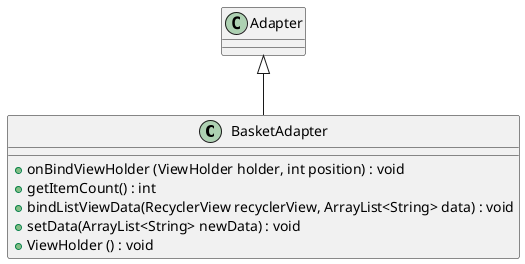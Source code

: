 @startuml
    class BasketAdapter extends Adapter{
        +onBindViewHolder (ViewHolder holder, int position) : void
        +getItemCount() : int
        +bindListViewData(RecyclerView recyclerView, ArrayList<String> data) : void
        +setData(ArrayList<String> newData) : void
        +ViewHolder () : void
    }


@enduml